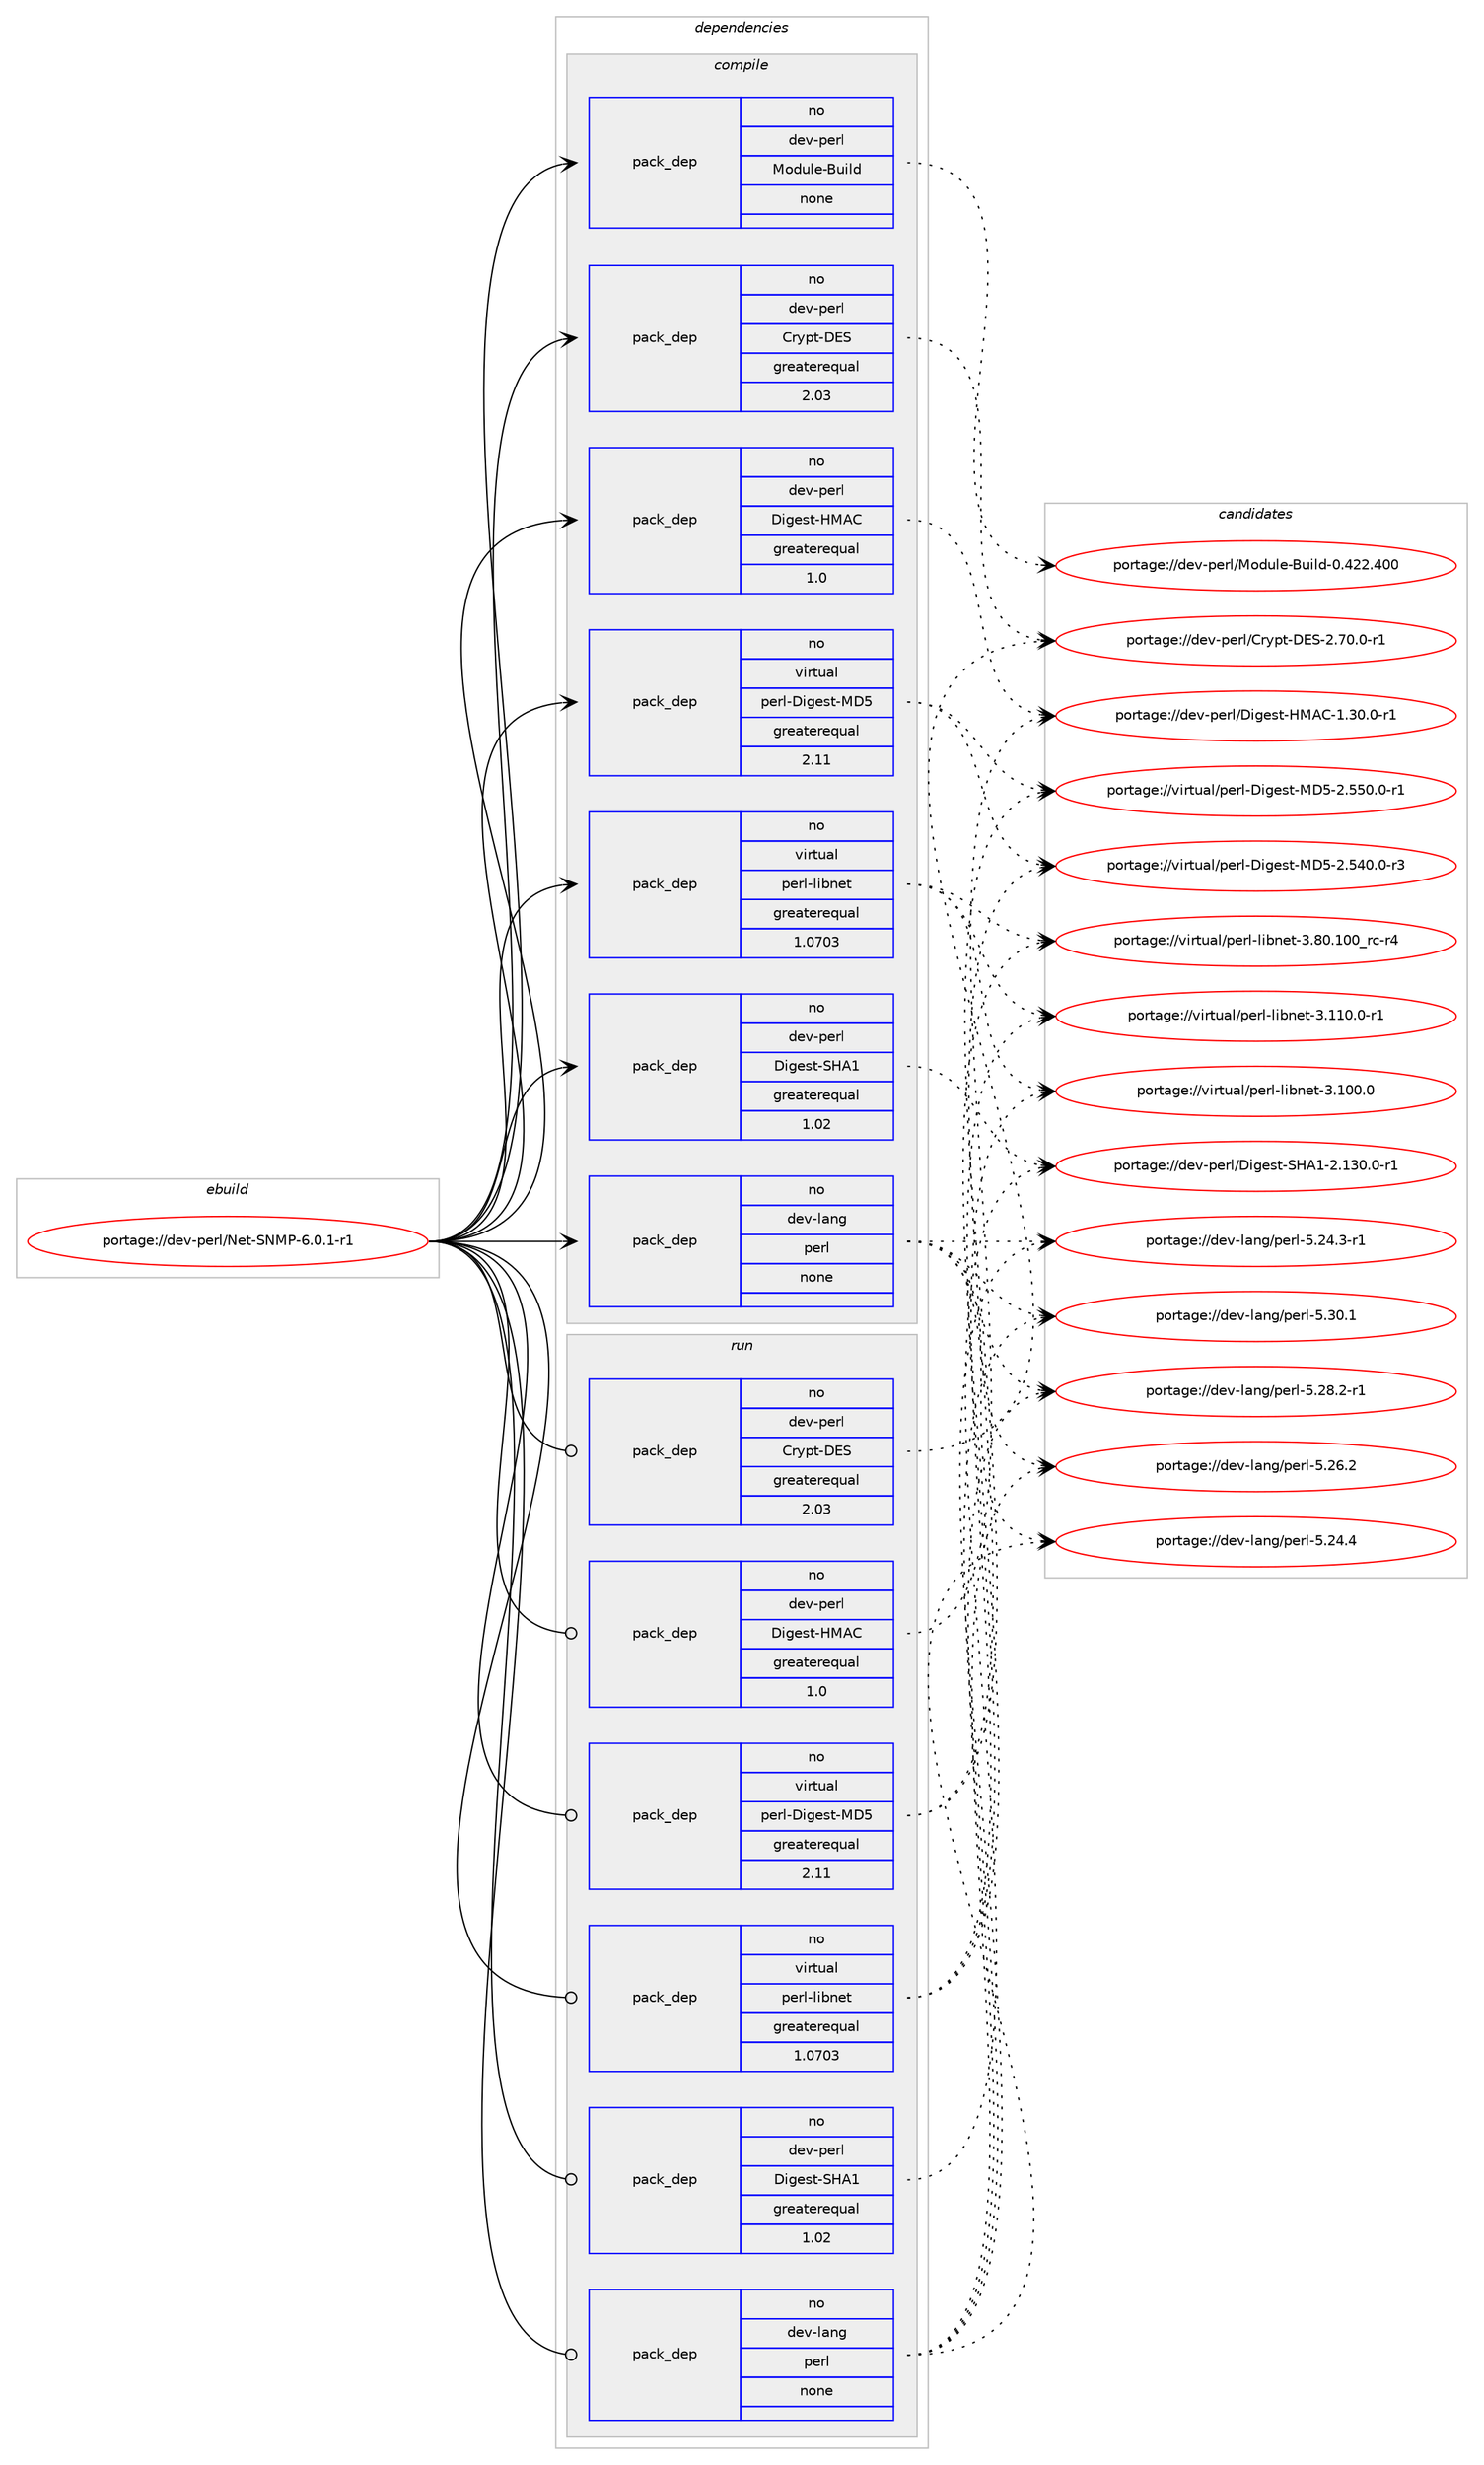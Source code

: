 digraph prolog {

# *************
# Graph options
# *************

newrank=true;
concentrate=true;
compound=true;
graph [rankdir=LR,fontname=Helvetica,fontsize=10,ranksep=1.5];#, ranksep=2.5, nodesep=0.2];
edge  [arrowhead=vee];
node  [fontname=Helvetica,fontsize=10];

# **********
# The ebuild
# **********

subgraph cluster_leftcol {
color=gray;
label=<<i>ebuild</i>>;
id [label="portage://dev-perl/Net-SNMP-6.0.1-r1", color=red, width=4, href="../dev-perl/Net-SNMP-6.0.1-r1.svg"];
}

# ****************
# The dependencies
# ****************

subgraph cluster_midcol {
color=gray;
label=<<i>dependencies</i>>;
subgraph cluster_compile {
fillcolor="#eeeeee";
style=filled;
label=<<i>compile</i>>;
subgraph pack359389 {
dependency486223 [label=<<TABLE BORDER="0" CELLBORDER="1" CELLSPACING="0" CELLPADDING="4" WIDTH="220"><TR><TD ROWSPAN="6" CELLPADDING="30">pack_dep</TD></TR><TR><TD WIDTH="110">no</TD></TR><TR><TD>dev-lang</TD></TR><TR><TD>perl</TD></TR><TR><TD>none</TD></TR><TR><TD></TD></TR></TABLE>>, shape=none, color=blue];
}
id:e -> dependency486223:w [weight=20,style="solid",arrowhead="vee"];
subgraph pack359390 {
dependency486224 [label=<<TABLE BORDER="0" CELLBORDER="1" CELLSPACING="0" CELLPADDING="4" WIDTH="220"><TR><TD ROWSPAN="6" CELLPADDING="30">pack_dep</TD></TR><TR><TD WIDTH="110">no</TD></TR><TR><TD>dev-perl</TD></TR><TR><TD>Crypt-DES</TD></TR><TR><TD>greaterequal</TD></TR><TR><TD>2.03</TD></TR></TABLE>>, shape=none, color=blue];
}
id:e -> dependency486224:w [weight=20,style="solid",arrowhead="vee"];
subgraph pack359391 {
dependency486225 [label=<<TABLE BORDER="0" CELLBORDER="1" CELLSPACING="0" CELLPADDING="4" WIDTH="220"><TR><TD ROWSPAN="6" CELLPADDING="30">pack_dep</TD></TR><TR><TD WIDTH="110">no</TD></TR><TR><TD>dev-perl</TD></TR><TR><TD>Digest-HMAC</TD></TR><TR><TD>greaterequal</TD></TR><TR><TD>1.0</TD></TR></TABLE>>, shape=none, color=blue];
}
id:e -> dependency486225:w [weight=20,style="solid",arrowhead="vee"];
subgraph pack359392 {
dependency486226 [label=<<TABLE BORDER="0" CELLBORDER="1" CELLSPACING="0" CELLPADDING="4" WIDTH="220"><TR><TD ROWSPAN="6" CELLPADDING="30">pack_dep</TD></TR><TR><TD WIDTH="110">no</TD></TR><TR><TD>dev-perl</TD></TR><TR><TD>Digest-SHA1</TD></TR><TR><TD>greaterequal</TD></TR><TR><TD>1.02</TD></TR></TABLE>>, shape=none, color=blue];
}
id:e -> dependency486226:w [weight=20,style="solid",arrowhead="vee"];
subgraph pack359393 {
dependency486227 [label=<<TABLE BORDER="0" CELLBORDER="1" CELLSPACING="0" CELLPADDING="4" WIDTH="220"><TR><TD ROWSPAN="6" CELLPADDING="30">pack_dep</TD></TR><TR><TD WIDTH="110">no</TD></TR><TR><TD>dev-perl</TD></TR><TR><TD>Module-Build</TD></TR><TR><TD>none</TD></TR><TR><TD></TD></TR></TABLE>>, shape=none, color=blue];
}
id:e -> dependency486227:w [weight=20,style="solid",arrowhead="vee"];
subgraph pack359394 {
dependency486228 [label=<<TABLE BORDER="0" CELLBORDER="1" CELLSPACING="0" CELLPADDING="4" WIDTH="220"><TR><TD ROWSPAN="6" CELLPADDING="30">pack_dep</TD></TR><TR><TD WIDTH="110">no</TD></TR><TR><TD>virtual</TD></TR><TR><TD>perl-Digest-MD5</TD></TR><TR><TD>greaterequal</TD></TR><TR><TD>2.11</TD></TR></TABLE>>, shape=none, color=blue];
}
id:e -> dependency486228:w [weight=20,style="solid",arrowhead="vee"];
subgraph pack359395 {
dependency486229 [label=<<TABLE BORDER="0" CELLBORDER="1" CELLSPACING="0" CELLPADDING="4" WIDTH="220"><TR><TD ROWSPAN="6" CELLPADDING="30">pack_dep</TD></TR><TR><TD WIDTH="110">no</TD></TR><TR><TD>virtual</TD></TR><TR><TD>perl-libnet</TD></TR><TR><TD>greaterequal</TD></TR><TR><TD>1.0703</TD></TR></TABLE>>, shape=none, color=blue];
}
id:e -> dependency486229:w [weight=20,style="solid",arrowhead="vee"];
}
subgraph cluster_compileandrun {
fillcolor="#eeeeee";
style=filled;
label=<<i>compile and run</i>>;
}
subgraph cluster_run {
fillcolor="#eeeeee";
style=filled;
label=<<i>run</i>>;
subgraph pack359396 {
dependency486230 [label=<<TABLE BORDER="0" CELLBORDER="1" CELLSPACING="0" CELLPADDING="4" WIDTH="220"><TR><TD ROWSPAN="6" CELLPADDING="30">pack_dep</TD></TR><TR><TD WIDTH="110">no</TD></TR><TR><TD>dev-lang</TD></TR><TR><TD>perl</TD></TR><TR><TD>none</TD></TR><TR><TD></TD></TR></TABLE>>, shape=none, color=blue];
}
id:e -> dependency486230:w [weight=20,style="solid",arrowhead="odot"];
subgraph pack359397 {
dependency486231 [label=<<TABLE BORDER="0" CELLBORDER="1" CELLSPACING="0" CELLPADDING="4" WIDTH="220"><TR><TD ROWSPAN="6" CELLPADDING="30">pack_dep</TD></TR><TR><TD WIDTH="110">no</TD></TR><TR><TD>dev-perl</TD></TR><TR><TD>Crypt-DES</TD></TR><TR><TD>greaterequal</TD></TR><TR><TD>2.03</TD></TR></TABLE>>, shape=none, color=blue];
}
id:e -> dependency486231:w [weight=20,style="solid",arrowhead="odot"];
subgraph pack359398 {
dependency486232 [label=<<TABLE BORDER="0" CELLBORDER="1" CELLSPACING="0" CELLPADDING="4" WIDTH="220"><TR><TD ROWSPAN="6" CELLPADDING="30">pack_dep</TD></TR><TR><TD WIDTH="110">no</TD></TR><TR><TD>dev-perl</TD></TR><TR><TD>Digest-HMAC</TD></TR><TR><TD>greaterequal</TD></TR><TR><TD>1.0</TD></TR></TABLE>>, shape=none, color=blue];
}
id:e -> dependency486232:w [weight=20,style="solid",arrowhead="odot"];
subgraph pack359399 {
dependency486233 [label=<<TABLE BORDER="0" CELLBORDER="1" CELLSPACING="0" CELLPADDING="4" WIDTH="220"><TR><TD ROWSPAN="6" CELLPADDING="30">pack_dep</TD></TR><TR><TD WIDTH="110">no</TD></TR><TR><TD>dev-perl</TD></TR><TR><TD>Digest-SHA1</TD></TR><TR><TD>greaterequal</TD></TR><TR><TD>1.02</TD></TR></TABLE>>, shape=none, color=blue];
}
id:e -> dependency486233:w [weight=20,style="solid",arrowhead="odot"];
subgraph pack359400 {
dependency486234 [label=<<TABLE BORDER="0" CELLBORDER="1" CELLSPACING="0" CELLPADDING="4" WIDTH="220"><TR><TD ROWSPAN="6" CELLPADDING="30">pack_dep</TD></TR><TR><TD WIDTH="110">no</TD></TR><TR><TD>virtual</TD></TR><TR><TD>perl-Digest-MD5</TD></TR><TR><TD>greaterequal</TD></TR><TR><TD>2.11</TD></TR></TABLE>>, shape=none, color=blue];
}
id:e -> dependency486234:w [weight=20,style="solid",arrowhead="odot"];
subgraph pack359401 {
dependency486235 [label=<<TABLE BORDER="0" CELLBORDER="1" CELLSPACING="0" CELLPADDING="4" WIDTH="220"><TR><TD ROWSPAN="6" CELLPADDING="30">pack_dep</TD></TR><TR><TD WIDTH="110">no</TD></TR><TR><TD>virtual</TD></TR><TR><TD>perl-libnet</TD></TR><TR><TD>greaterequal</TD></TR><TR><TD>1.0703</TD></TR></TABLE>>, shape=none, color=blue];
}
id:e -> dependency486235:w [weight=20,style="solid",arrowhead="odot"];
}
}

# **************
# The candidates
# **************

subgraph cluster_choices {
rank=same;
color=gray;
label=<<i>candidates</i>>;

subgraph choice359389 {
color=black;
nodesep=1;
choice10010111845108971101034711210111410845534651484649 [label="portage://dev-lang/perl-5.30.1", color=red, width=4,href="../dev-lang/perl-5.30.1.svg"];
choice100101118451089711010347112101114108455346505646504511449 [label="portage://dev-lang/perl-5.28.2-r1", color=red, width=4,href="../dev-lang/perl-5.28.2-r1.svg"];
choice10010111845108971101034711210111410845534650544650 [label="portage://dev-lang/perl-5.26.2", color=red, width=4,href="../dev-lang/perl-5.26.2.svg"];
choice10010111845108971101034711210111410845534650524652 [label="portage://dev-lang/perl-5.24.4", color=red, width=4,href="../dev-lang/perl-5.24.4.svg"];
choice100101118451089711010347112101114108455346505246514511449 [label="portage://dev-lang/perl-5.24.3-r1", color=red, width=4,href="../dev-lang/perl-5.24.3-r1.svg"];
dependency486223:e -> choice10010111845108971101034711210111410845534651484649:w [style=dotted,weight="100"];
dependency486223:e -> choice100101118451089711010347112101114108455346505646504511449:w [style=dotted,weight="100"];
dependency486223:e -> choice10010111845108971101034711210111410845534650544650:w [style=dotted,weight="100"];
dependency486223:e -> choice10010111845108971101034711210111410845534650524652:w [style=dotted,weight="100"];
dependency486223:e -> choice100101118451089711010347112101114108455346505246514511449:w [style=dotted,weight="100"];
}
subgraph choice359390 {
color=black;
nodesep=1;
choice10010111845112101114108476711412111211645686983455046554846484511449 [label="portage://dev-perl/Crypt-DES-2.70.0-r1", color=red, width=4,href="../dev-perl/Crypt-DES-2.70.0-r1.svg"];
dependency486224:e -> choice10010111845112101114108476711412111211645686983455046554846484511449:w [style=dotted,weight="100"];
}
subgraph choice359391 {
color=black;
nodesep=1;
choice1001011184511210111410847681051031011151164572776567454946514846484511449 [label="portage://dev-perl/Digest-HMAC-1.30.0-r1", color=red, width=4,href="../dev-perl/Digest-HMAC-1.30.0-r1.svg"];
dependency486225:e -> choice1001011184511210111410847681051031011151164572776567454946514846484511449:w [style=dotted,weight="100"];
}
subgraph choice359392 {
color=black;
nodesep=1;
choice100101118451121011141084768105103101115116458372654945504649514846484511449 [label="portage://dev-perl/Digest-SHA1-2.130.0-r1", color=red, width=4,href="../dev-perl/Digest-SHA1-2.130.0-r1.svg"];
dependency486226:e -> choice100101118451121011141084768105103101115116458372654945504649514846484511449:w [style=dotted,weight="100"];
}
subgraph choice359393 {
color=black;
nodesep=1;
choice100101118451121011141084777111100117108101456611710510810045484652505046524848 [label="portage://dev-perl/Module-Build-0.422.400", color=red, width=4,href="../dev-perl/Module-Build-0.422.400.svg"];
dependency486227:e -> choice100101118451121011141084777111100117108101456611710510810045484652505046524848:w [style=dotted,weight="100"];
}
subgraph choice359394 {
color=black;
nodesep=1;
choice118105114116117971084711210111410845681051031011151164577685345504653534846484511449 [label="portage://virtual/perl-Digest-MD5-2.550.0-r1", color=red, width=4,href="../virtual/perl-Digest-MD5-2.550.0-r1.svg"];
choice118105114116117971084711210111410845681051031011151164577685345504653524846484511451 [label="portage://virtual/perl-Digest-MD5-2.540.0-r3", color=red, width=4,href="../virtual/perl-Digest-MD5-2.540.0-r3.svg"];
dependency486228:e -> choice118105114116117971084711210111410845681051031011151164577685345504653534846484511449:w [style=dotted,weight="100"];
dependency486228:e -> choice118105114116117971084711210111410845681051031011151164577685345504653524846484511451:w [style=dotted,weight="100"];
}
subgraph choice359395 {
color=black;
nodesep=1;
choice1181051141161179710847112101114108451081059811010111645514656484649484895114994511452 [label="portage://virtual/perl-libnet-3.80.100_rc-r4", color=red, width=4,href="../virtual/perl-libnet-3.80.100_rc-r4.svg"];
choice1181051141161179710847112101114108451081059811010111645514649494846484511449 [label="portage://virtual/perl-libnet-3.110.0-r1", color=red, width=4,href="../virtual/perl-libnet-3.110.0-r1.svg"];
choice118105114116117971084711210111410845108105981101011164551464948484648 [label="portage://virtual/perl-libnet-3.100.0", color=red, width=4,href="../virtual/perl-libnet-3.100.0.svg"];
dependency486229:e -> choice1181051141161179710847112101114108451081059811010111645514656484649484895114994511452:w [style=dotted,weight="100"];
dependency486229:e -> choice1181051141161179710847112101114108451081059811010111645514649494846484511449:w [style=dotted,weight="100"];
dependency486229:e -> choice118105114116117971084711210111410845108105981101011164551464948484648:w [style=dotted,weight="100"];
}
subgraph choice359396 {
color=black;
nodesep=1;
choice10010111845108971101034711210111410845534651484649 [label="portage://dev-lang/perl-5.30.1", color=red, width=4,href="../dev-lang/perl-5.30.1.svg"];
choice100101118451089711010347112101114108455346505646504511449 [label="portage://dev-lang/perl-5.28.2-r1", color=red, width=4,href="../dev-lang/perl-5.28.2-r1.svg"];
choice10010111845108971101034711210111410845534650544650 [label="portage://dev-lang/perl-5.26.2", color=red, width=4,href="../dev-lang/perl-5.26.2.svg"];
choice10010111845108971101034711210111410845534650524652 [label="portage://dev-lang/perl-5.24.4", color=red, width=4,href="../dev-lang/perl-5.24.4.svg"];
choice100101118451089711010347112101114108455346505246514511449 [label="portage://dev-lang/perl-5.24.3-r1", color=red, width=4,href="../dev-lang/perl-5.24.3-r1.svg"];
dependency486230:e -> choice10010111845108971101034711210111410845534651484649:w [style=dotted,weight="100"];
dependency486230:e -> choice100101118451089711010347112101114108455346505646504511449:w [style=dotted,weight="100"];
dependency486230:e -> choice10010111845108971101034711210111410845534650544650:w [style=dotted,weight="100"];
dependency486230:e -> choice10010111845108971101034711210111410845534650524652:w [style=dotted,weight="100"];
dependency486230:e -> choice100101118451089711010347112101114108455346505246514511449:w [style=dotted,weight="100"];
}
subgraph choice359397 {
color=black;
nodesep=1;
choice10010111845112101114108476711412111211645686983455046554846484511449 [label="portage://dev-perl/Crypt-DES-2.70.0-r1", color=red, width=4,href="../dev-perl/Crypt-DES-2.70.0-r1.svg"];
dependency486231:e -> choice10010111845112101114108476711412111211645686983455046554846484511449:w [style=dotted,weight="100"];
}
subgraph choice359398 {
color=black;
nodesep=1;
choice1001011184511210111410847681051031011151164572776567454946514846484511449 [label="portage://dev-perl/Digest-HMAC-1.30.0-r1", color=red, width=4,href="../dev-perl/Digest-HMAC-1.30.0-r1.svg"];
dependency486232:e -> choice1001011184511210111410847681051031011151164572776567454946514846484511449:w [style=dotted,weight="100"];
}
subgraph choice359399 {
color=black;
nodesep=1;
choice100101118451121011141084768105103101115116458372654945504649514846484511449 [label="portage://dev-perl/Digest-SHA1-2.130.0-r1", color=red, width=4,href="../dev-perl/Digest-SHA1-2.130.0-r1.svg"];
dependency486233:e -> choice100101118451121011141084768105103101115116458372654945504649514846484511449:w [style=dotted,weight="100"];
}
subgraph choice359400 {
color=black;
nodesep=1;
choice118105114116117971084711210111410845681051031011151164577685345504653534846484511449 [label="portage://virtual/perl-Digest-MD5-2.550.0-r1", color=red, width=4,href="../virtual/perl-Digest-MD5-2.550.0-r1.svg"];
choice118105114116117971084711210111410845681051031011151164577685345504653524846484511451 [label="portage://virtual/perl-Digest-MD5-2.540.0-r3", color=red, width=4,href="../virtual/perl-Digest-MD5-2.540.0-r3.svg"];
dependency486234:e -> choice118105114116117971084711210111410845681051031011151164577685345504653534846484511449:w [style=dotted,weight="100"];
dependency486234:e -> choice118105114116117971084711210111410845681051031011151164577685345504653524846484511451:w [style=dotted,weight="100"];
}
subgraph choice359401 {
color=black;
nodesep=1;
choice1181051141161179710847112101114108451081059811010111645514656484649484895114994511452 [label="portage://virtual/perl-libnet-3.80.100_rc-r4", color=red, width=4,href="../virtual/perl-libnet-3.80.100_rc-r4.svg"];
choice1181051141161179710847112101114108451081059811010111645514649494846484511449 [label="portage://virtual/perl-libnet-3.110.0-r1", color=red, width=4,href="../virtual/perl-libnet-3.110.0-r1.svg"];
choice118105114116117971084711210111410845108105981101011164551464948484648 [label="portage://virtual/perl-libnet-3.100.0", color=red, width=4,href="../virtual/perl-libnet-3.100.0.svg"];
dependency486235:e -> choice1181051141161179710847112101114108451081059811010111645514656484649484895114994511452:w [style=dotted,weight="100"];
dependency486235:e -> choice1181051141161179710847112101114108451081059811010111645514649494846484511449:w [style=dotted,weight="100"];
dependency486235:e -> choice118105114116117971084711210111410845108105981101011164551464948484648:w [style=dotted,weight="100"];
}
}

}
